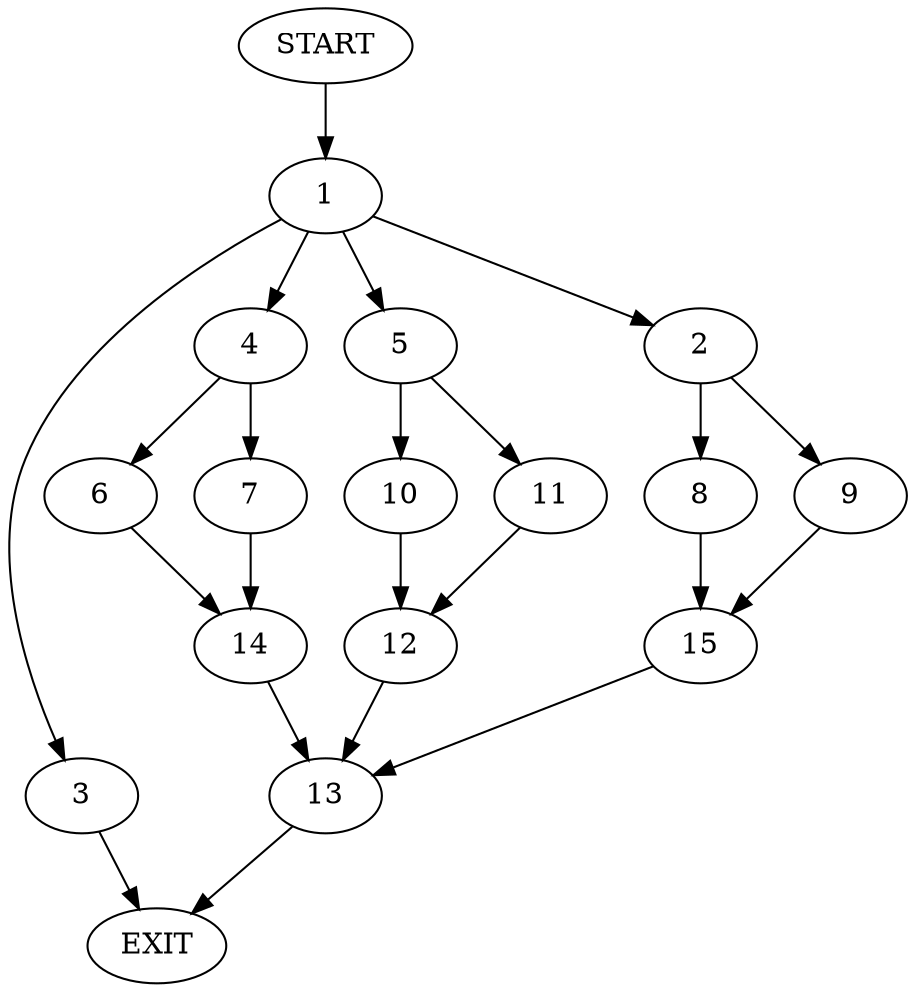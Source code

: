digraph {
0 [label="START"]
16 [label="EXIT"]
0 -> 1
1 -> 2
1 -> 3
1 -> 4
1 -> 5
4 -> 6
4 -> 7
2 -> 8
2 -> 9
3 -> 16
5 -> 10
5 -> 11
11 -> 12
10 -> 12
12 -> 13
13 -> 16
7 -> 14
6 -> 14
14 -> 13
9 -> 15
8 -> 15
15 -> 13
}
